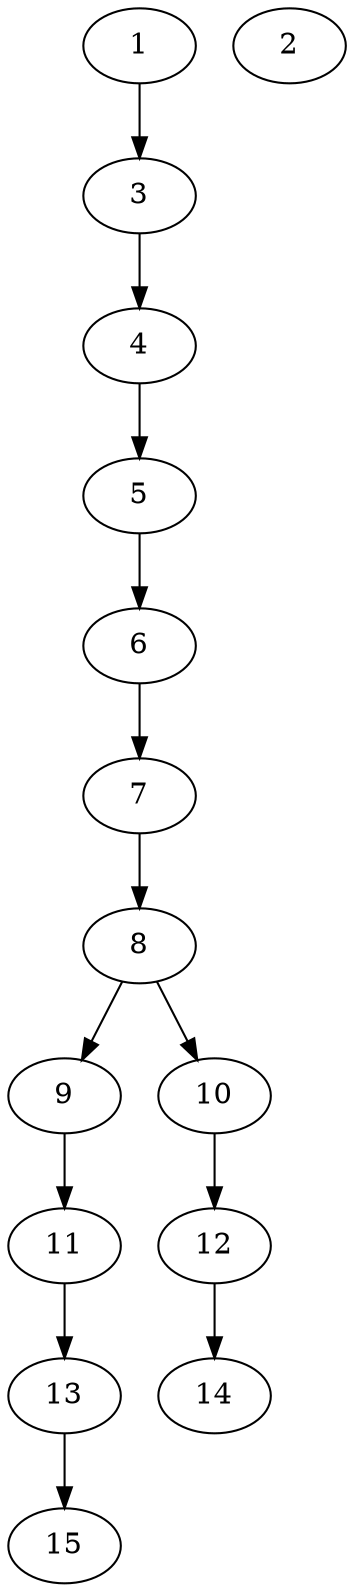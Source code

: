 // DAG (tier=1-easy, mode=compute, n=15, ccr=0.251, fat=0.377, density=0.271, regular=0.683, jump=0.034, mindata=262144, maxdata=2097152)
// DAG automatically generated by daggen at Sun Aug 24 16:33:32 2025
// /home/ermia/Project/Environments/daggen/bin/daggen --dot --ccr 0.251 --fat 0.377 --regular 0.683 --density 0.271 --jump 0.034 --mindata 262144 --maxdata 2097152 -n 15 
digraph G {
  1 [size="1051350717450682368", alpha="0.16", expect_size="525675358725341184"]
  1 -> 3 [size ="8271578529792"]
  2 [size="26313733020075832", alpha="0.20", expect_size="13156866510037916"]
  3 [size="101810928441360384", alpha="0.15", expect_size="50905464220680192"]
  3 -> 4 [size ="1744293593088"]
  4 [size="1117752672330638", alpha="0.13", expect_size="558876336165319"]
  4 -> 5 [size ="2725458739200"]
  5 [size="662965759532888", alpha="0.03", expect_size="331482879766444"]
  5 -> 6 [size ="924625928192"]
  6 [size="13338083876560536", alpha="0.02", expect_size="6669041938280268"]
  6 -> 7 [size ="20650748018688"]
  7 [size="180599732664532992", alpha="0.03", expect_size="90299866332266496"]
  7 -> 8 [size ="2556042412032"]
  8 [size="26758062109009584", alpha="0.20", expect_size="13379031054504792"]
  8 -> 9 [size ="13873046355968"]
  8 -> 10 [size ="13873046355968"]
  9 [size="4029516266745102336", alpha="0.05", expect_size="2014758133372551168"]
  9 -> 11 [size ="20257783676928"]
  10 [size="323372312156160", alpha="0.18", expect_size="161686156078080"]
  10 -> 12 [size ="23004381708288"]
  11 [size="396858094203447", alpha="0.16", expect_size="198429047101723"]
  11 -> 13 [size ="14883269640192"]
  12 [size="367432209349422", alpha="0.08", expect_size="183716104674711"]
  12 -> 14 [size ="7396411834368"]
  13 [size="49858072026873384", alpha="0.14", expect_size="24929036013436692"]
  13 -> 15 [size ="32159943360512"]
  14 [size="218586801432553", alpha="0.16", expect_size="109293400716276"]
  15 [size="65909746831163064", alpha="0.08", expect_size="32954873415581532"]
}